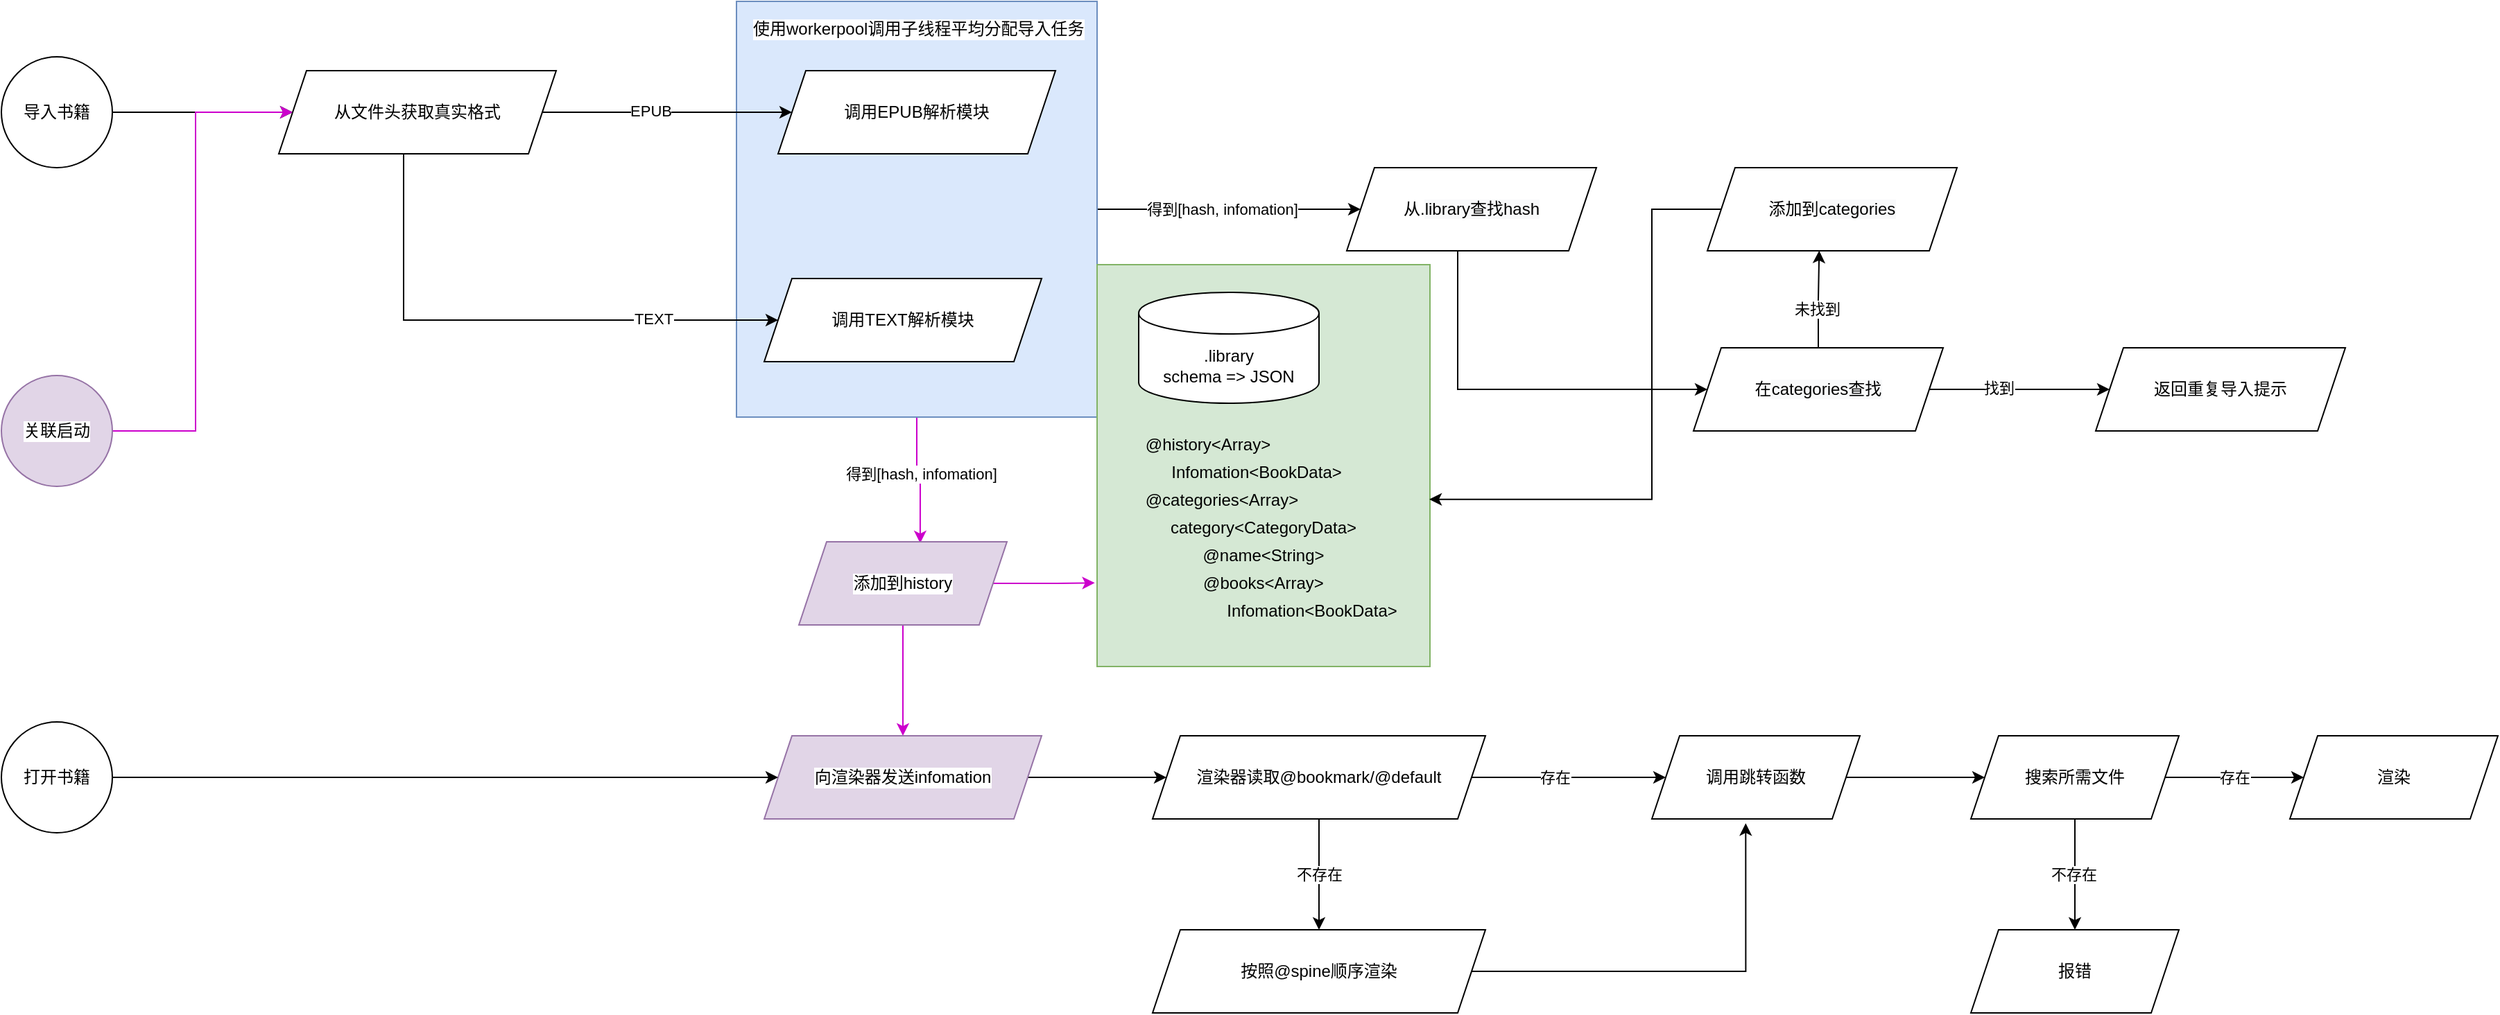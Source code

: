 <mxfile version="14.5.1" type="device" pages="4"><diagram id="ysxK_jMySqTAsfzdBO85" name="Main"><mxGraphModel dx="1274" dy="316" grid="1" gridSize="10" guides="1" tooltips="1" connect="1" arrows="1" fold="1" page="1" pageScale="1" pageWidth="827" pageHeight="1169" math="0" shadow="0"><root><mxCell id="0"/><mxCell id="1" parent="0"/><mxCell id="dbong1iR6ztkzPxUHCPY-11" style="edgeStyle=orthogonalEdgeStyle;rounded=0;orthogonalLoop=1;jettySize=auto;html=1;entryX=0;entryY=0.5;entryDx=0;entryDy=0;" edge="1" parent="1" source="dbong1iR6ztkzPxUHCPY-7" target="dbong1iR6ztkzPxUHCPY-9"><mxGeometry relative="1" as="geometry"/></mxCell><mxCell id="dbong1iR6ztkzPxUHCPY-12" value="得到[hash, infomation]" style="edgeLabel;html=1;align=center;verticalAlign=middle;resizable=0;points=[];" vertex="1" connectable="0" parent="dbong1iR6ztkzPxUHCPY-11"><mxGeometry x="-0.326" y="3" relative="1" as="geometry"><mxPoint x="26" y="3" as="offset"/></mxGeometry></mxCell><mxCell id="dbong1iR6ztkzPxUHCPY-30" style="edgeStyle=orthogonalEdgeStyle;rounded=0;orthogonalLoop=1;jettySize=auto;html=1;entryX=0.583;entryY=0.017;entryDx=0;entryDy=0;entryPerimeter=0;strokeColor=#CC00CC;" edge="1" parent="1" source="dbong1iR6ztkzPxUHCPY-7" target="dbong1iR6ztkzPxUHCPY-29"><mxGeometry relative="1" as="geometry"/></mxCell><mxCell id="dbong1iR6ztkzPxUHCPY-31" value="得到[hash, infomation]" style="edgeLabel;html=1;align=center;verticalAlign=middle;resizable=0;points=[];" vertex="1" connectable="0" parent="dbong1iR6ztkzPxUHCPY-30"><mxGeometry x="0.203" relative="1" as="geometry"><mxPoint y="-12.86" as="offset"/></mxGeometry></mxCell><mxCell id="dbong1iR6ztkzPxUHCPY-7" value="" style="rounded=0;whiteSpace=wrap;html=1;labelBackgroundColor=#FFFFFF;fillColor=#dae8fc;strokeColor=#6c8ebf;" vertex="1" parent="1"><mxGeometry x="160" y="260" width="260" height="300" as="geometry"/></mxCell><mxCell id="eP8TpQ_HouzsNRrUKAaG-33" value="" style="rounded=0;whiteSpace=wrap;html=1;fillColor=#d5e8d4;strokeColor=#82b366;" parent="1" vertex="1"><mxGeometry x="420" y="450" width="240" height="290" as="geometry"/></mxCell><mxCell id="eP8TpQ_HouzsNRrUKAaG-2" style="edgeStyle=orthogonalEdgeStyle;rounded=0;orthogonalLoop=1;jettySize=auto;html=1;" parent="1" source="kHPO8SvpmiolKtFZXKbB-1" target="eP8TpQ_HouzsNRrUKAaG-1" edge="1"><mxGeometry relative="1" as="geometry"/></mxCell><mxCell id="kHPO8SvpmiolKtFZXKbB-1" value="导入书籍" style="ellipse;whiteSpace=wrap;html=1;aspect=fixed;" parent="1" vertex="1"><mxGeometry x="-370" y="300" width="80" height="80" as="geometry"/></mxCell><mxCell id="dbong1iR6ztkzPxUHCPY-2" value="" style="edgeStyle=orthogonalEdgeStyle;rounded=0;orthogonalLoop=1;jettySize=auto;html=1;" edge="1" parent="1" source="eP8TpQ_HouzsNRrUKAaG-1" target="dbong1iR6ztkzPxUHCPY-1"><mxGeometry relative="1" as="geometry"/></mxCell><mxCell id="dbong1iR6ztkzPxUHCPY-3" value="EPUB" style="edgeLabel;html=1;align=center;verticalAlign=middle;resizable=0;points=[];" vertex="1" connectable="0" parent="dbong1iR6ztkzPxUHCPY-2"><mxGeometry x="-0.137" y="1" relative="1" as="geometry"><mxPoint as="offset"/></mxGeometry></mxCell><mxCell id="dbong1iR6ztkzPxUHCPY-5" value="" style="edgeStyle=orthogonalEdgeStyle;rounded=0;orthogonalLoop=1;jettySize=auto;html=1;" edge="1" parent="1" source="eP8TpQ_HouzsNRrUKAaG-1" target="dbong1iR6ztkzPxUHCPY-4"><mxGeometry relative="1" as="geometry"><Array as="points"><mxPoint x="-80" y="490"/></Array></mxGeometry></mxCell><mxCell id="dbong1iR6ztkzPxUHCPY-6" value="TEXT" style="edgeLabel;html=1;align=center;verticalAlign=middle;resizable=0;points=[];" vertex="1" connectable="0" parent="dbong1iR6ztkzPxUHCPY-5"><mxGeometry x="0.189" y="1" relative="1" as="geometry"><mxPoint x="68.24" as="offset"/></mxGeometry></mxCell><mxCell id="eP8TpQ_HouzsNRrUKAaG-1" value="从文件头获取真实格式" style="shape=parallelogram;perimeter=parallelogramPerimeter;whiteSpace=wrap;html=1;fixedSize=1;" parent="1" vertex="1"><mxGeometry x="-170" y="310" width="200" height="60" as="geometry"/></mxCell><mxCell id="eP8TpQ_HouzsNRrUKAaG-22" value=".library&lt;br&gt;schema =&amp;gt; JSON" style="shape=cylinder3;whiteSpace=wrap;html=1;boundedLbl=1;backgroundOutline=1;size=15;" parent="1" vertex="1"><mxGeometry x="450" y="470" width="130" height="80" as="geometry"/></mxCell><mxCell id="eP8TpQ_HouzsNRrUKAaG-24" value="@history&amp;lt;Array&amp;gt;" style="text;html=1;strokeColor=none;fillColor=none;align=center;verticalAlign=middle;whiteSpace=wrap;rounded=0;" parent="1" vertex="1"><mxGeometry x="450" y="570" width="100" height="20" as="geometry"/></mxCell><mxCell id="eP8TpQ_HouzsNRrUKAaG-25" value="Infomation&amp;lt;BookData&amp;gt;" style="text;html=1;strokeColor=none;fillColor=none;align=center;verticalAlign=middle;whiteSpace=wrap;rounded=0;" parent="1" vertex="1"><mxGeometry x="470" y="590" width="130" height="20" as="geometry"/></mxCell><mxCell id="eP8TpQ_HouzsNRrUKAaG-26" value="@categories&amp;lt;Array&amp;gt;" style="text;html=1;strokeColor=none;fillColor=none;align=center;verticalAlign=middle;whiteSpace=wrap;rounded=0;" parent="1" vertex="1"><mxGeometry x="450" y="610" width="120" height="20" as="geometry"/></mxCell><mxCell id="eP8TpQ_HouzsNRrUKAaG-28" value="category&amp;lt;CategoryData&amp;gt;" style="text;html=1;strokeColor=none;fillColor=none;align=center;verticalAlign=middle;whiteSpace=wrap;rounded=0;" parent="1" vertex="1"><mxGeometry x="470" y="630" width="140" height="20" as="geometry"/></mxCell><mxCell id="eP8TpQ_HouzsNRrUKAaG-30" value="@name&amp;lt;String&amp;gt;" style="text;html=1;strokeColor=none;fillColor=none;align=center;verticalAlign=middle;whiteSpace=wrap;rounded=0;" parent="1" vertex="1"><mxGeometry x="490" y="650" width="100" height="20" as="geometry"/></mxCell><mxCell id="eP8TpQ_HouzsNRrUKAaG-31" value="Infomation&amp;lt;BookData&amp;gt;" style="text;html=1;strokeColor=none;fillColor=none;align=center;verticalAlign=middle;whiteSpace=wrap;rounded=0;" parent="1" vertex="1"><mxGeometry x="510" y="690" width="130" height="20" as="geometry"/></mxCell><mxCell id="eP8TpQ_HouzsNRrUKAaG-32" value="@books&amp;lt;Array&amp;gt;" style="text;html=1;strokeColor=none;fillColor=none;align=center;verticalAlign=middle;whiteSpace=wrap;rounded=0;" parent="1" vertex="1"><mxGeometry x="490" y="670" width="100" height="20" as="geometry"/></mxCell><mxCell id="dbong1iR6ztkzPxUHCPY-1" value="调用EPUB解析模块" style="shape=parallelogram;perimeter=parallelogramPerimeter;whiteSpace=wrap;html=1;fixedSize=1;" vertex="1" parent="1"><mxGeometry x="190" y="310" width="200" height="60" as="geometry"/></mxCell><mxCell id="dbong1iR6ztkzPxUHCPY-4" value="调用TEXT解析模块" style="shape=parallelogram;perimeter=parallelogramPerimeter;whiteSpace=wrap;html=1;fixedSize=1;" vertex="1" parent="1"><mxGeometry x="180" y="460" width="200" height="60" as="geometry"/></mxCell><mxCell id="dbong1iR6ztkzPxUHCPY-8" value="使用workerpool调用子线程平均分配导入任务" style="text;html=1;strokeColor=none;fillColor=none;align=left;verticalAlign=middle;whiteSpace=wrap;rounded=0;labelBackgroundColor=#FFFFFF;" vertex="1" parent="1"><mxGeometry x="170" y="270" width="250" height="20" as="geometry"/></mxCell><mxCell id="dbong1iR6ztkzPxUHCPY-14" value="" style="edgeStyle=orthogonalEdgeStyle;rounded=0;orthogonalLoop=1;jettySize=auto;html=1;exitX=0.5;exitY=0;exitDx=0;exitDy=0;entryX=0.448;entryY=0.998;entryDx=0;entryDy=0;entryPerimeter=0;" edge="1" parent="1" source="dbong1iR6ztkzPxUHCPY-15" target="dbong1iR6ztkzPxUHCPY-13"><mxGeometry relative="1" as="geometry"/></mxCell><mxCell id="dbong1iR6ztkzPxUHCPY-24" value="未找到" style="edgeLabel;html=1;align=center;verticalAlign=middle;resizable=0;points=[];" vertex="1" connectable="0" parent="dbong1iR6ztkzPxUHCPY-14"><mxGeometry x="-0.208" y="1" relative="1" as="geometry"><mxPoint as="offset"/></mxGeometry></mxCell><mxCell id="dbong1iR6ztkzPxUHCPY-16" value="" style="edgeStyle=orthogonalEdgeStyle;rounded=0;orthogonalLoop=1;jettySize=auto;html=1;" edge="1" parent="1" source="dbong1iR6ztkzPxUHCPY-9" target="dbong1iR6ztkzPxUHCPY-15"><mxGeometry relative="1" as="geometry"><Array as="points"><mxPoint x="680" y="540"/></Array></mxGeometry></mxCell><mxCell id="dbong1iR6ztkzPxUHCPY-9" value="从.&lt;span style=&quot;background-color: rgb(248 , 249 , 250)&quot;&gt;library查找hash&lt;/span&gt;" style="shape=parallelogram;perimeter=parallelogramPerimeter;whiteSpace=wrap;html=1;fixedSize=1;labelBackgroundColor=#FFFFFF;align=center;" vertex="1" parent="1"><mxGeometry x="600" y="380" width="180" height="60" as="geometry"/></mxCell><mxCell id="dbong1iR6ztkzPxUHCPY-33" style="edgeStyle=orthogonalEdgeStyle;rounded=0;orthogonalLoop=1;jettySize=auto;html=1;entryX=0.998;entryY=0.584;entryDx=0;entryDy=0;entryPerimeter=0;" edge="1" parent="1" source="dbong1iR6ztkzPxUHCPY-13" target="eP8TpQ_HouzsNRrUKAaG-33"><mxGeometry relative="1" as="geometry"><Array as="points"><mxPoint x="820" y="410"/><mxPoint x="820" y="619"/></Array></mxGeometry></mxCell><mxCell id="dbong1iR6ztkzPxUHCPY-13" value="添加到&lt;span style=&quot;background-color: rgb(248 , 249 , 250)&quot;&gt;categories&lt;/span&gt;" style="shape=parallelogram;perimeter=parallelogramPerimeter;whiteSpace=wrap;html=1;fixedSize=1;labelBackgroundColor=#FFFFFF;align=center;" vertex="1" parent="1"><mxGeometry x="860" y="380" width="180" height="60" as="geometry"/></mxCell><mxCell id="dbong1iR6ztkzPxUHCPY-20" value="" style="edgeStyle=orthogonalEdgeStyle;rounded=0;orthogonalLoop=1;jettySize=auto;html=1;" edge="1" parent="1" source="dbong1iR6ztkzPxUHCPY-15" target="dbong1iR6ztkzPxUHCPY-19"><mxGeometry relative="1" as="geometry"/></mxCell><mxCell id="dbong1iR6ztkzPxUHCPY-23" value="找到" style="edgeLabel;html=1;align=center;verticalAlign=middle;resizable=0;points=[];" vertex="1" connectable="0" parent="dbong1iR6ztkzPxUHCPY-20"><mxGeometry x="-0.241" y="1" relative="1" as="geometry"><mxPoint as="offset"/></mxGeometry></mxCell><mxCell id="dbong1iR6ztkzPxUHCPY-15" value="在&lt;span style=&quot;background-color: rgb(248 , 249 , 250)&quot;&gt;categories查找&lt;/span&gt;" style="shape=parallelogram;perimeter=parallelogramPerimeter;whiteSpace=wrap;html=1;fixedSize=1;labelBackgroundColor=#FFFFFF;align=center;" vertex="1" parent="1"><mxGeometry x="850" y="510" width="180" height="60" as="geometry"/></mxCell><mxCell id="dbong1iR6ztkzPxUHCPY-19" value="返回重复导入提示" style="shape=parallelogram;perimeter=parallelogramPerimeter;whiteSpace=wrap;html=1;fixedSize=1;labelBackgroundColor=#FFFFFF;align=center;" vertex="1" parent="1"><mxGeometry x="1140" y="510" width="180" height="60" as="geometry"/></mxCell><mxCell id="dbong1iR6ztkzPxUHCPY-28" style="edgeStyle=orthogonalEdgeStyle;rounded=0;orthogonalLoop=1;jettySize=auto;html=1;entryX=0;entryY=0.5;entryDx=0;entryDy=0;strokeColor=#CC00CC;" edge="1" parent="1" source="dbong1iR6ztkzPxUHCPY-27" target="eP8TpQ_HouzsNRrUKAaG-1"><mxGeometry relative="1" as="geometry"><mxPoint x="-220" y="370" as="targetPoint"/><Array as="points"><mxPoint x="-230" y="570"/><mxPoint x="-230" y="340"/></Array></mxGeometry></mxCell><mxCell id="dbong1iR6ztkzPxUHCPY-27" value="关联启动" style="ellipse;whiteSpace=wrap;html=1;aspect=fixed;labelBackgroundColor=#FFFFFF;align=center;fillColor=#e1d5e7;strokeColor=#9673a6;" vertex="1" parent="1"><mxGeometry x="-370" y="530" width="80" height="80" as="geometry"/></mxCell><mxCell id="dbong1iR6ztkzPxUHCPY-32" style="edgeStyle=orthogonalEdgeStyle;rounded=0;orthogonalLoop=1;jettySize=auto;html=1;entryX=-0.007;entryY=0.792;entryDx=0;entryDy=0;entryPerimeter=0;strokeColor=#CC00CC;" edge="1" parent="1" source="dbong1iR6ztkzPxUHCPY-29" target="eP8TpQ_HouzsNRrUKAaG-33"><mxGeometry relative="1" as="geometry"/></mxCell><mxCell id="dbong1iR6ztkzPxUHCPY-35" value="" style="edgeStyle=orthogonalEdgeStyle;rounded=0;orthogonalLoop=1;jettySize=auto;html=1;strokeColor=#CC00CC;" edge="1" parent="1" source="dbong1iR6ztkzPxUHCPY-29" target="dbong1iR6ztkzPxUHCPY-34"><mxGeometry relative="1" as="geometry"/></mxCell><mxCell id="dbong1iR6ztkzPxUHCPY-29" value="添加到history" style="shape=parallelogram;perimeter=parallelogramPerimeter;whiteSpace=wrap;html=1;fixedSize=1;labelBackgroundColor=#FFFFFF;align=center;fillColor=#e1d5e7;strokeColor=#9673a6;" vertex="1" parent="1"><mxGeometry x="205" y="650" width="150" height="60" as="geometry"/></mxCell><mxCell id="Br7L7ltTVbHMyByFwsP3-5" value="" style="edgeStyle=orthogonalEdgeStyle;rounded=0;orthogonalLoop=1;jettySize=auto;html=1;strokeColor=#000000;" edge="1" parent="1" source="dbong1iR6ztkzPxUHCPY-34" target="Br7L7ltTVbHMyByFwsP3-4"><mxGeometry relative="1" as="geometry"/></mxCell><mxCell id="dbong1iR6ztkzPxUHCPY-34" value="向渲染器发送infomation" style="shape=parallelogram;perimeter=parallelogramPerimeter;whiteSpace=wrap;html=1;fixedSize=1;labelBackgroundColor=#FFFFFF;align=center;fillColor=#e1d5e7;strokeColor=#9673a6;" vertex="1" parent="1"><mxGeometry x="180" y="790" width="200" height="60" as="geometry"/></mxCell><mxCell id="Br7L7ltTVbHMyByFwsP3-3" value="" style="edgeStyle=orthogonalEdgeStyle;rounded=0;orthogonalLoop=1;jettySize=auto;html=1;entryX=0;entryY=0.5;entryDx=0;entryDy=0;" edge="1" parent="1" source="Br7L7ltTVbHMyByFwsP3-1" target="dbong1iR6ztkzPxUHCPY-34"><mxGeometry relative="1" as="geometry"><mxPoint x="-140" y="820.0" as="targetPoint"/></mxGeometry></mxCell><mxCell id="Br7L7ltTVbHMyByFwsP3-1" value="打开书籍" style="ellipse;whiteSpace=wrap;html=1;aspect=fixed;labelBackgroundColor=#FFFFFF;align=center;" vertex="1" parent="1"><mxGeometry x="-370" y="780" width="80" height="80" as="geometry"/></mxCell><mxCell id="mfXqf7z4f2EDQFvGsrgW-2" value="" style="edgeStyle=orthogonalEdgeStyle;rounded=0;orthogonalLoop=1;jettySize=auto;html=1;strokeColor=#000000;" edge="1" parent="1" source="Br7L7ltTVbHMyByFwsP3-4" target="mfXqf7z4f2EDQFvGsrgW-1"><mxGeometry relative="1" as="geometry"/></mxCell><mxCell id="mfXqf7z4f2EDQFvGsrgW-3" value="存在" style="edgeLabel;html=1;align=center;verticalAlign=middle;resizable=0;points=[];" vertex="1" connectable="0" parent="mfXqf7z4f2EDQFvGsrgW-2"><mxGeometry x="-0.271" y="2" relative="1" as="geometry"><mxPoint x="9.17" y="2" as="offset"/></mxGeometry></mxCell><mxCell id="mfXqf7z4f2EDQFvGsrgW-5" value="" style="edgeStyle=orthogonalEdgeStyle;rounded=0;orthogonalLoop=1;jettySize=auto;html=1;strokeColor=#000000;" edge="1" parent="1" source="Br7L7ltTVbHMyByFwsP3-4" target="mfXqf7z4f2EDQFvGsrgW-4"><mxGeometry relative="1" as="geometry"/></mxCell><mxCell id="mfXqf7z4f2EDQFvGsrgW-6" value="不存在" style="edgeLabel;html=1;align=center;verticalAlign=middle;resizable=0;points=[];" vertex="1" connectable="0" parent="mfXqf7z4f2EDQFvGsrgW-5"><mxGeometry x="0.164" y="-3" relative="1" as="geometry"><mxPoint x="3" y="-6.86" as="offset"/></mxGeometry></mxCell><mxCell id="Br7L7ltTVbHMyByFwsP3-4" value="渲染器读取@bookmark/@default" style="shape=parallelogram;perimeter=parallelogramPerimeter;whiteSpace=wrap;html=1;fixedSize=1;labelBackgroundColor=#FFFFFF;align=center;" vertex="1" parent="1"><mxGeometry x="460" y="790" width="240" height="60" as="geometry"/></mxCell><mxCell id="mfXqf7z4f2EDQFvGsrgW-9" value="" style="edgeStyle=orthogonalEdgeStyle;rounded=0;orthogonalLoop=1;jettySize=auto;html=1;strokeColor=#000000;" edge="1" parent="1" source="mfXqf7z4f2EDQFvGsrgW-1" target="mfXqf7z4f2EDQFvGsrgW-8"><mxGeometry relative="1" as="geometry"/></mxCell><mxCell id="mfXqf7z4f2EDQFvGsrgW-1" value="调用跳转函数" style="shape=parallelogram;perimeter=parallelogramPerimeter;whiteSpace=wrap;html=1;fixedSize=1;labelBackgroundColor=#FFFFFF;align=center;" vertex="1" parent="1"><mxGeometry x="820" y="790" width="150" height="60" as="geometry"/></mxCell><mxCell id="mfXqf7z4f2EDQFvGsrgW-7" style="edgeStyle=orthogonalEdgeStyle;rounded=0;orthogonalLoop=1;jettySize=auto;html=1;entryX=0.451;entryY=1.052;entryDx=0;entryDy=0;entryPerimeter=0;strokeColor=#000000;" edge="1" parent="1" source="mfXqf7z4f2EDQFvGsrgW-4" target="mfXqf7z4f2EDQFvGsrgW-1"><mxGeometry relative="1" as="geometry"/></mxCell><mxCell id="mfXqf7z4f2EDQFvGsrgW-4" value="按照@spine顺序渲染" style="shape=parallelogram;perimeter=parallelogramPerimeter;whiteSpace=wrap;html=1;fixedSize=1;labelBackgroundColor=#FFFFFF;align=center;" vertex="1" parent="1"><mxGeometry x="460" y="930" width="240" height="60" as="geometry"/></mxCell><mxCell id="mfXqf7z4f2EDQFvGsrgW-11" value="" style="edgeStyle=orthogonalEdgeStyle;rounded=0;orthogonalLoop=1;jettySize=auto;html=1;strokeColor=#000000;" edge="1" parent="1" source="mfXqf7z4f2EDQFvGsrgW-8" target="mfXqf7z4f2EDQFvGsrgW-10"><mxGeometry relative="1" as="geometry"/></mxCell><mxCell id="mfXqf7z4f2EDQFvGsrgW-14" value="存在" style="edgeLabel;html=1;align=center;verticalAlign=middle;resizable=0;points=[];" vertex="1" connectable="0" parent="mfXqf7z4f2EDQFvGsrgW-11"><mxGeometry x="-0.313" relative="1" as="geometry"><mxPoint x="15.6" as="offset"/></mxGeometry></mxCell><mxCell id="mfXqf7z4f2EDQFvGsrgW-13" value="" style="edgeStyle=orthogonalEdgeStyle;rounded=0;orthogonalLoop=1;jettySize=auto;html=1;strokeColor=#000000;" edge="1" parent="1" source="mfXqf7z4f2EDQFvGsrgW-8" target="mfXqf7z4f2EDQFvGsrgW-12"><mxGeometry relative="1" as="geometry"/></mxCell><mxCell id="mfXqf7z4f2EDQFvGsrgW-15" value="不存在" style="edgeLabel;html=1;align=center;verticalAlign=middle;resizable=0;points=[];" vertex="1" connectable="0" parent="mfXqf7z4f2EDQFvGsrgW-13"><mxGeometry x="0.143" y="-1" relative="1" as="geometry"><mxPoint y="-5.71" as="offset"/></mxGeometry></mxCell><mxCell id="mfXqf7z4f2EDQFvGsrgW-8" value="搜索所需文件" style="shape=parallelogram;perimeter=parallelogramPerimeter;whiteSpace=wrap;html=1;fixedSize=1;labelBackgroundColor=#FFFFFF;align=center;" vertex="1" parent="1"><mxGeometry x="1050" y="790" width="150" height="60" as="geometry"/></mxCell><mxCell id="mfXqf7z4f2EDQFvGsrgW-10" value="渲染" style="shape=parallelogram;perimeter=parallelogramPerimeter;whiteSpace=wrap;html=1;fixedSize=1;labelBackgroundColor=#FFFFFF;align=center;" vertex="1" parent="1"><mxGeometry x="1280" y="790" width="150" height="60" as="geometry"/></mxCell><mxCell id="mfXqf7z4f2EDQFvGsrgW-12" value="报错" style="shape=parallelogram;perimeter=parallelogramPerimeter;whiteSpace=wrap;html=1;fixedSize=1;labelBackgroundColor=#FFFFFF;align=center;" vertex="1" parent="1"><mxGeometry x="1050" y="930" width="150" height="60" as="geometry"/></mxCell></root></mxGraphModel></diagram><diagram id="JH5IhSVfgmz3m1Pioq-M" name="Reader"><mxGraphModel dx="652" dy="461" grid="1" gridSize="10" guides="1" tooltips="1" connect="1" arrows="1" fold="1" page="1" pageScale="1" pageWidth="827" pageHeight="1169" math="0" shadow="0"><root><mxCell id="O2dJHIBk59gdaOyXV7aG-0"/><mxCell id="O2dJHIBk59gdaOyXV7aG-1" parent="O2dJHIBk59gdaOyXV7aG-0"/></root></mxGraphModel></diagram><diagram id="nyIJhw7vFFJzUDP4WNcG" name="EPUB"><mxGraphModel dx="920" dy="651" grid="1" gridSize="10" guides="1" tooltips="1" connect="1" arrows="1" fold="1" page="1" pageScale="1" pageWidth="827" pageHeight="1169" math="0" shadow="0"><root><mxCell id="Uk9GY1ZAoPKFPZ0s4KPF-0"/><mxCell id="Uk9GY1ZAoPKFPZ0s4KPF-1" parent="Uk9GY1ZAoPKFPZ0s4KPF-0"/><mxCell id="UOxt984RdgCAnA2-8_iI-74" style="edgeStyle=orthogonalEdgeStyle;rounded=0;orthogonalLoop=1;jettySize=auto;html=1;" edge="1" parent="Uk9GY1ZAoPKFPZ0s4KPF-1" source="UOxt984RdgCAnA2-8_iI-44" target="UOxt984RdgCAnA2-8_iI-71"><mxGeometry relative="1" as="geometry"/></mxCell><mxCell id="UOxt984RdgCAnA2-8_iI-44" value="" style="rounded=0;whiteSpace=wrap;html=1;labelBackgroundColor=#FFFFFF;fillColor=#d5e8d4;strokeColor=#82b366;" vertex="1" parent="Uk9GY1ZAoPKFPZ0s4KPF-1"><mxGeometry x="930" y="30" width="1030" height="600" as="geometry"/></mxCell><mxCell id="YClTsJ5MHlQ36Aj7jCei-1" value="" style="edgeStyle=orthogonalEdgeStyle;rounded=0;orthogonalLoop=1;jettySize=auto;html=1;" edge="1" parent="Uk9GY1ZAoPKFPZ0s4KPF-1" source="dSwjLakyeunV3cuZDKeF-0" target="YClTsJ5MHlQ36Aj7jCei-0"><mxGeometry relative="1" as="geometry"/></mxCell><mxCell id="dSwjLakyeunV3cuZDKeF-0" value="接收路径" style="shape=parallelogram;perimeter=parallelogramPerimeter;whiteSpace=wrap;html=1;fixedSize=1;" vertex="1" parent="Uk9GY1ZAoPKFPZ0s4KPF-1"><mxGeometry x="60" y="290" width="120" height="60" as="geometry"/></mxCell><mxCell id="YClTsJ5MHlQ36Aj7jCei-3" value="" style="edgeStyle=orthogonalEdgeStyle;rounded=0;orthogonalLoop=1;jettySize=auto;html=1;" edge="1" parent="Uk9GY1ZAoPKFPZ0s4KPF-1" source="YClTsJ5MHlQ36Aj7jCei-0" target="YClTsJ5MHlQ36Aj7jCei-2"><mxGeometry relative="1" as="geometry"/></mxCell><mxCell id="YClTsJ5MHlQ36Aj7jCei-0" value="计算 SHA256" style="shape=parallelogram;perimeter=parallelogramPerimeter;whiteSpace=wrap;html=1;fixedSize=1;" vertex="1" parent="Uk9GY1ZAoPKFPZ0s4KPF-1"><mxGeometry x="260" y="290" width="120" height="60" as="geometry"/></mxCell><mxCell id="YClTsJ5MHlQ36Aj7jCei-5" value="" style="edgeStyle=orthogonalEdgeStyle;rounded=0;orthogonalLoop=1;jettySize=auto;html=1;" edge="1" parent="Uk9GY1ZAoPKFPZ0s4KPF-1" source="YClTsJ5MHlQ36Aj7jCei-2" target="YClTsJ5MHlQ36Aj7jCei-4"><mxGeometry relative="1" as="geometry"/></mxCell><mxCell id="YClTsJ5MHlQ36Aj7jCei-6" value="存在" style="edgeLabel;html=1;align=center;verticalAlign=middle;resizable=0;points=[];" vertex="1" connectable="0" parent="YClTsJ5MHlQ36Aj7jCei-5"><mxGeometry x="-0.173" relative="1" as="geometry"><mxPoint as="offset"/></mxGeometry></mxCell><mxCell id="YClTsJ5MHlQ36Aj7jCei-8" value="" style="edgeStyle=orthogonalEdgeStyle;rounded=0;orthogonalLoop=1;jettySize=auto;html=1;" edge="1" parent="Uk9GY1ZAoPKFPZ0s4KPF-1" source="YClTsJ5MHlQ36Aj7jCei-2" target="YClTsJ5MHlQ36Aj7jCei-7"><mxGeometry relative="1" as="geometry"><Array as="points"><mxPoint x="520" y="430"/></Array></mxGeometry></mxCell><mxCell id="YClTsJ5MHlQ36Aj7jCei-9" value="不存在" style="edgeLabel;html=1;align=center;verticalAlign=middle;resizable=0;points=[];" vertex="1" connectable="0" parent="YClTsJ5MHlQ36Aj7jCei-8"><mxGeometry x="0.468" y="1" relative="1" as="geometry"><mxPoint as="offset"/></mxGeometry></mxCell><mxCell id="YClTsJ5MHlQ36Aj7jCei-2" value="是否存在书籍缓存" style="shape=parallelogram;perimeter=parallelogramPerimeter;whiteSpace=wrap;html=1;fixedSize=1;" vertex="1" parent="Uk9GY1ZAoPKFPZ0s4KPF-1"><mxGeometry x="460" y="290" width="150" height="60" as="geometry"/></mxCell><mxCell id="UOxt984RdgCAnA2-8_iI-45" style="edgeStyle=orthogonalEdgeStyle;rounded=0;orthogonalLoop=1;jettySize=auto;html=1;entryX=0.002;entryY=0.855;entryDx=0;entryDy=0;entryPerimeter=0;" edge="1" parent="Uk9GY1ZAoPKFPZ0s4KPF-1" source="YClTsJ5MHlQ36Aj7jCei-4" target="UOxt984RdgCAnA2-8_iI-44"><mxGeometry relative="1" as="geometry"/></mxCell><mxCell id="YClTsJ5MHlQ36Aj7jCei-4" value="调用缓存" style="shape=parallelogram;perimeter=parallelogramPerimeter;whiteSpace=wrap;html=1;fixedSize=1;" vertex="1" parent="Uk9GY1ZAoPKFPZ0s4KPF-1"><mxGeometry x="690" y="290" width="150" height="60" as="geometry"/></mxCell><mxCell id="UOxt984RdgCAnA2-8_iI-17" value="" style="edgeStyle=orthogonalEdgeStyle;rounded=0;orthogonalLoop=1;jettySize=auto;html=1;" edge="1" parent="Uk9GY1ZAoPKFPZ0s4KPF-1" source="YClTsJ5MHlQ36Aj7jCei-7" target="UOxt984RdgCAnA2-8_iI-16"><mxGeometry relative="1" as="geometry"/></mxCell><mxCell id="YClTsJ5MHlQ36Aj7jCei-7" value="生成书籍缓存" style="shape=parallelogram;perimeter=parallelogramPerimeter;whiteSpace=wrap;html=1;fixedSize=1;" vertex="1" parent="Uk9GY1ZAoPKFPZ0s4KPF-1"><mxGeometry x="677" y="400" width="150" height="60" as="geometry"/></mxCell><mxCell id="UOxt984RdgCAnA2-8_iI-25" value="" style="edgeStyle=orthogonalEdgeStyle;rounded=0;orthogonalLoop=1;jettySize=auto;html=1;" edge="1" parent="Uk9GY1ZAoPKFPZ0s4KPF-1" source="UOxt984RdgCAnA2-8_iI-16" target="UOxt984RdgCAnA2-8_iI-24"><mxGeometry relative="1" as="geometry"/></mxCell><mxCell id="UOxt984RdgCAnA2-8_iI-16" value="创建.infomation文件" style="shape=parallelogram;perimeter=parallelogramPerimeter;whiteSpace=wrap;html=1;fixedSize=1;" vertex="1" parent="Uk9GY1ZAoPKFPZ0s4KPF-1"><mxGeometry x="987" y="400" width="150" height="60" as="geometry"/></mxCell><mxCell id="UOxt984RdgCAnA2-8_iI-42" value="" style="edgeStyle=orthogonalEdgeStyle;rounded=0;orthogonalLoop=1;jettySize=auto;html=1;" edge="1" parent="Uk9GY1ZAoPKFPZ0s4KPF-1" source="UOxt984RdgCAnA2-8_iI-24" target="UOxt984RdgCAnA2-8_iI-41"><mxGeometry relative="1" as="geometry"/></mxCell><mxCell id="UOxt984RdgCAnA2-8_iI-43" value="读取toc.ncx" style="edgeLabel;html=1;align=center;verticalAlign=middle;resizable=0;points=[];" vertex="1" connectable="0" parent="UOxt984RdgCAnA2-8_iI-42"><mxGeometry x="-0.116" y="1" relative="1" as="geometry"><mxPoint as="offset"/></mxGeometry></mxCell><mxCell id="UOxt984RdgCAnA2-8_iI-60" value="" style="edgeStyle=orthogonalEdgeStyle;rounded=0;orthogonalLoop=1;jettySize=auto;html=1;" edge="1" parent="Uk9GY1ZAoPKFPZ0s4KPF-1" source="UOxt984RdgCAnA2-8_iI-24" target="UOxt984RdgCAnA2-8_iI-59"><mxGeometry relative="1" as="geometry"><Array as="points"><mxPoint x="1200" y="250"/><mxPoint x="1200" y="170"/></Array></mxGeometry></mxCell><mxCell id="UOxt984RdgCAnA2-8_iI-61" value="不存在" style="edgeLabel;html=1;align=center;verticalAlign=middle;resizable=0;points=[];" vertex="1" connectable="0" parent="UOxt984RdgCAnA2-8_iI-60"><mxGeometry x="0.45" y="2" relative="1" as="geometry"><mxPoint y="34.62" as="offset"/></mxGeometry></mxCell><mxCell id="UOxt984RdgCAnA2-8_iI-24" value="从META-INF获取content.opf路径" style="shape=parallelogram;perimeter=parallelogramPerimeter;whiteSpace=wrap;html=1;fixedSize=1;" vertex="1" parent="Uk9GY1ZAoPKFPZ0s4KPF-1"><mxGeometry x="987" y="220" width="150" height="60" as="geometry"/></mxCell><mxCell id="UOxt984RdgCAnA2-8_iI-29" value="" style="edgeStyle=orthogonalEdgeStyle;rounded=0;orthogonalLoop=1;jettySize=auto;html=1;" edge="1" parent="Uk9GY1ZAoPKFPZ0s4KPF-1" target="UOxt984RdgCAnA2-8_iI-28"><mxGeometry relative="1" as="geometry"><mxPoint x="1357" y="250" as="sourcePoint"/><Array as="points"><mxPoint x="1500" y="250"/><mxPoint x="1500" y="170"/></Array></mxGeometry></mxCell><mxCell id="UOxt984RdgCAnA2-8_iI-31" value="" style="edgeStyle=orthogonalEdgeStyle;rounded=0;orthogonalLoop=1;jettySize=auto;html=1;" edge="1" parent="Uk9GY1ZAoPKFPZ0s4KPF-1" target="UOxt984RdgCAnA2-8_iI-30"><mxGeometry relative="1" as="geometry"><mxPoint x="1357" y="250" as="sourcePoint"/></mxGeometry></mxCell><mxCell id="UOxt984RdgCAnA2-8_iI-33" value="" style="edgeStyle=orthogonalEdgeStyle;rounded=0;orthogonalLoop=1;jettySize=auto;html=1;entryX=0;entryY=0.5;entryDx=0;entryDy=0;" edge="1" parent="Uk9GY1ZAoPKFPZ0s4KPF-1" target="UOxt984RdgCAnA2-8_iI-32"><mxGeometry relative="1" as="geometry"><mxPoint x="1357" y="250" as="sourcePoint"/><Array as="points"><mxPoint x="1500" y="250"/><mxPoint x="1500" y="330"/></Array></mxGeometry></mxCell><mxCell id="UOxt984RdgCAnA2-8_iI-34" value="读取&lt;span style=&quot;font-size: 12px;&quot;&gt;content.opf&lt;/span&gt;" style="edgeLabel;html=1;align=center;verticalAlign=middle;resizable=0;points=[];labelBackgroundColor=#FFFFFF;" vertex="1" connectable="0" parent="UOxt984RdgCAnA2-8_iI-33"><mxGeometry x="-0.718" y="1" relative="1" as="geometry"><mxPoint x="-74" y="1" as="offset"/></mxGeometry></mxCell><mxCell id="UOxt984RdgCAnA2-8_iI-36" value="" style="edgeStyle=orthogonalEdgeStyle;rounded=0;orthogonalLoop=1;jettySize=auto;html=1;exitX=1;exitY=0.5;exitDx=0;exitDy=0;" edge="1" parent="Uk9GY1ZAoPKFPZ0s4KPF-1" source="UOxt984RdgCAnA2-8_iI-24" target="UOxt984RdgCAnA2-8_iI-35"><mxGeometry relative="1" as="geometry"><mxPoint x="1357" y="250" as="sourcePoint"/><Array as="points"><mxPoint x="1500" y="250"/><mxPoint x="1500" y="400"/></Array></mxGeometry></mxCell><mxCell id="UOxt984RdgCAnA2-8_iI-47" value="" style="edgeStyle=orthogonalEdgeStyle;rounded=0;orthogonalLoop=1;jettySize=auto;html=1;" edge="1" parent="Uk9GY1ZAoPKFPZ0s4KPF-1" source="UOxt984RdgCAnA2-8_iI-28" target="UOxt984RdgCAnA2-8_iI-46"><mxGeometry relative="1" as="geometry"/></mxCell><mxCell id="UOxt984RdgCAnA2-8_iI-48" value="不存在" style="edgeLabel;html=1;align=center;verticalAlign=middle;resizable=0;points=[];" vertex="1" connectable="0" parent="UOxt984RdgCAnA2-8_iI-47"><mxGeometry x="-0.29" y="1" relative="1" as="geometry"><mxPoint x="11.76" y="1" as="offset"/></mxGeometry></mxCell><mxCell id="UOxt984RdgCAnA2-8_iI-28" value="从metadata获取标题（@title）" style="shape=parallelogram;perimeter=parallelogramPerimeter;whiteSpace=wrap;html=1;fixedSize=1;" vertex="1" parent="Uk9GY1ZAoPKFPZ0s4KPF-1"><mxGeometry x="1543" y="140" width="150" height="60" as="geometry"/></mxCell><mxCell id="UOxt984RdgCAnA2-8_iI-30" value="从metadata获取封面（@cover）" style="shape=parallelogram;perimeter=parallelogramPerimeter;whiteSpace=wrap;html=1;fixedSize=1;" vertex="1" parent="Uk9GY1ZAoPKFPZ0s4KPF-1"><mxGeometry x="1540" y="220" width="150" height="60" as="geometry"/></mxCell><mxCell id="UOxt984RdgCAnA2-8_iI-50" value="" style="edgeStyle=orthogonalEdgeStyle;rounded=0;orthogonalLoop=1;jettySize=auto;html=1;" edge="1" parent="Uk9GY1ZAoPKFPZ0s4KPF-1" source="UOxt984RdgCAnA2-8_iI-32" target="UOxt984RdgCAnA2-8_iI-49"><mxGeometry relative="1" as="geometry"/></mxCell><mxCell id="UOxt984RdgCAnA2-8_iI-51" value="不存在" style="edgeLabel;html=1;align=center;verticalAlign=middle;resizable=0;points=[];" vertex="1" connectable="0" parent="UOxt984RdgCAnA2-8_iI-50"><mxGeometry x="-0.198" y="-3" relative="1" as="geometry"><mxPoint x="10" y="-3" as="offset"/></mxGeometry></mxCell><mxCell id="UOxt984RdgCAnA2-8_iI-32" value="获取&lt;br&gt;@manifest" style="shape=parallelogram;perimeter=parallelogramPerimeter;whiteSpace=wrap;html=1;fixedSize=1;" vertex="1" parent="Uk9GY1ZAoPKFPZ0s4KPF-1"><mxGeometry x="1540" y="300" width="150" height="60" as="geometry"/></mxCell><mxCell id="UOxt984RdgCAnA2-8_iI-53" value="" style="edgeStyle=orthogonalEdgeStyle;rounded=0;orthogonalLoop=1;jettySize=auto;html=1;" edge="1" parent="Uk9GY1ZAoPKFPZ0s4KPF-1" source="UOxt984RdgCAnA2-8_iI-35" target="UOxt984RdgCAnA2-8_iI-52"><mxGeometry relative="1" as="geometry"/></mxCell><mxCell id="UOxt984RdgCAnA2-8_iI-54" value="不存在" style="edgeLabel;html=1;align=center;verticalAlign=middle;resizable=0;points=[];" vertex="1" connectable="0" parent="UOxt984RdgCAnA2-8_iI-53"><mxGeometry x="-0.207" y="-2" relative="1" as="geometry"><mxPoint x="10.4" y="-2" as="offset"/></mxGeometry></mxCell><mxCell id="UOxt984RdgCAnA2-8_iI-35" value="获取&lt;br&gt;@spine" style="shape=parallelogram;perimeter=parallelogramPerimeter;whiteSpace=wrap;html=1;fixedSize=1;" vertex="1" parent="Uk9GY1ZAoPKFPZ0s4KPF-1"><mxGeometry x="1530" y="380" width="150" height="60" as="geometry"/></mxCell><mxCell id="UOxt984RdgCAnA2-8_iI-41" value="从toc.ncx生成目录（@nav）" style="shape=parallelogram;perimeter=parallelogramPerimeter;whiteSpace=wrap;html=1;fixedSize=1;" vertex="1" parent="Uk9GY1ZAoPKFPZ0s4KPF-1"><mxGeometry x="987" y="80" width="150" height="60" as="geometry"/></mxCell><mxCell id="UOxt984RdgCAnA2-8_iI-46" value="使用文件名" style="shape=parallelogram;perimeter=parallelogramPerimeter;whiteSpace=wrap;html=1;fixedSize=1;" vertex="1" parent="Uk9GY1ZAoPKFPZ0s4KPF-1"><mxGeometry x="1773" y="140" width="150" height="60" as="geometry"/></mxCell><mxCell id="UOxt984RdgCAnA2-8_iI-49" value="返回错误" style="shape=parallelogram;perimeter=parallelogramPerimeter;whiteSpace=wrap;html=1;fixedSize=1;" vertex="1" parent="Uk9GY1ZAoPKFPZ0s4KPF-1"><mxGeometry x="1770" y="300" width="150" height="60" as="geometry"/></mxCell><mxCell id="UOxt984RdgCAnA2-8_iI-52" value="使用@manifest生成" style="shape=parallelogram;perimeter=parallelogramPerimeter;whiteSpace=wrap;html=1;fixedSize=1;" vertex="1" parent="Uk9GY1ZAoPKFPZ0s4KPF-1"><mxGeometry x="1760" y="380" width="150" height="60" as="geometry"/></mxCell><mxCell id="UOxt984RdgCAnA2-8_iI-59" value="返回错误" style="shape=parallelogram;perimeter=parallelogramPerimeter;whiteSpace=wrap;html=1;fixedSize=1;" vertex="1" parent="Uk9GY1ZAoPKFPZ0s4KPF-1"><mxGeometry x="1241" y="140" width="150" height="60" as="geometry"/></mxCell><mxCell id="UOxt984RdgCAnA2-8_iI-71" value="通知主线程" style="ellipse;whiteSpace=wrap;html=1;aspect=fixed;labelBackgroundColor=#FFFFFF;" vertex="1" parent="Uk9GY1ZAoPKFPZ0s4KPF-1"><mxGeometry x="1405" y="800" width="80" height="80" as="geometry"/></mxCell><mxCell id="UOxt984RdgCAnA2-8_iI-20" value="" style="group" vertex="1" connectable="0" parent="Uk9GY1ZAoPKFPZ0s4KPF-1"><mxGeometry x="950" y="500" width="230" height="100" as="geometry"/></mxCell><mxCell id="UOxt984RdgCAnA2-8_iI-0" value="" style="rounded=0;whiteSpace=wrap;html=1;align=left;fillColor=#ffe6cc;strokeColor=#d79b00;" vertex="1" parent="UOxt984RdgCAnA2-8_iI-20"><mxGeometry width="230" height="100" as="geometry"/></mxCell><mxCell id="UOxt984RdgCAnA2-8_iI-11" value="bookmark&amp;lt;Bookmark&amp;gt;" style="text;html=1;strokeColor=none;fillColor=none;align=left;verticalAlign=middle;whiteSpace=wrap;rounded=0;" vertex="1" parent="UOxt984RdgCAnA2-8_iI-20"><mxGeometry x="20" y="20" width="132" height="20" as="geometry"/></mxCell><mxCell id="UOxt984RdgCAnA2-8_iI-12" value="@default&amp;lt;Array[page,progress]&amp;gt;" style="text;html=1;strokeColor=none;fillColor=none;align=left;verticalAlign=middle;whiteSpace=wrap;rounded=0;" vertex="1" parent="UOxt984RdgCAnA2-8_iI-20"><mxGeometry x="40" y="40" width="180" height="20" as="geometry"/></mxCell><mxCell id="UOxt984RdgCAnA2-8_iI-13" value="@detail&amp;lt;Array[page, progress]&amp;gt;" style="text;html=1;strokeColor=none;fillColor=none;align=left;verticalAlign=middle;whiteSpace=wrap;rounded=0;" vertex="1" parent="UOxt984RdgCAnA2-8_iI-20"><mxGeometry x="40" y="60" width="180" height="20" as="geometry"/></mxCell><mxCell id="UOxt984RdgCAnA2-8_iI-1" value="" style="rounded=0;whiteSpace=wrap;html=1;align=left;fillColor=#dae8fc;strokeColor=#6c8ebf;" vertex="1" parent="Uk9GY1ZAoPKFPZ0s4KPF-1"><mxGeometry x="1180" y="360" width="230" height="240" as="geometry"/></mxCell><mxCell id="UOxt984RdgCAnA2-8_iI-2" value="Infomation&amp;lt;BookData&amp;gt;" style="text;html=1;strokeColor=none;fillColor=none;align=left;verticalAlign=middle;whiteSpace=wrap;rounded=0;" vertex="1" parent="Uk9GY1ZAoPKFPZ0s4KPF-1"><mxGeometry x="1215" y="380" width="130" height="20" as="geometry"/></mxCell><mxCell id="UOxt984RdgCAnA2-8_iI-3" value="@title&amp;lt;String&amp;gt;" style="text;html=1;strokeColor=none;fillColor=none;align=left;verticalAlign=middle;whiteSpace=wrap;rounded=0;" vertex="1" parent="Uk9GY1ZAoPKFPZ0s4KPF-1"><mxGeometry x="1228" y="400" width="80" height="20" as="geometry"/></mxCell><mxCell id="UOxt984RdgCAnA2-8_iI-4" value="@format&amp;lt;&quot;ePub&quot; || &quot;Text&quot;&amp;gt;" style="text;html=1;strokeColor=none;fillColor=none;align=left;verticalAlign=middle;whiteSpace=wrap;rounded=0;" vertex="1" parent="Uk9GY1ZAoPKFPZ0s4KPF-1"><mxGeometry x="1228" y="420" width="150" height="20" as="geometry"/></mxCell><mxCell id="UOxt984RdgCAnA2-8_iI-5" value="@&lt;span class=&quot;RichText ztext&quot; itemprop=&quot;text&quot;&gt;createdTime&lt;/span&gt;&amp;lt;Number&amp;gt;" style="text;html=1;strokeColor=none;fillColor=none;align=left;verticalAlign=middle;whiteSpace=wrap;rounded=0;" vertex="1" parent="Uk9GY1ZAoPKFPZ0s4KPF-1"><mxGeometry x="1228" y="440" width="138" height="20" as="geometry"/></mxCell><mxCell id="UOxt984RdgCAnA2-8_iI-6" value="@cover&amp;lt;Path String&amp;gt;" style="text;html=1;strokeColor=none;fillColor=none;align=left;verticalAlign=middle;whiteSpace=wrap;rounded=0;" vertex="1" parent="Uk9GY1ZAoPKFPZ0s4KPF-1"><mxGeometry x="1228" y="460" width="125" height="20" as="geometry"/></mxCell><mxCell id="UOxt984RdgCAnA2-8_iI-7" value="@menifest&amp;lt;Array&amp;gt;" style="text;html=1;strokeColor=none;fillColor=none;align=left;verticalAlign=middle;whiteSpace=wrap;rounded=0;" vertex="1" parent="Uk9GY1ZAoPKFPZ0s4KPF-1"><mxGeometry x="1228" y="480" width="108" height="20" as="geometry"/></mxCell><mxCell id="UOxt984RdgCAnA2-8_iI-8" value="@spine&amp;lt;Array&amp;gt;" style="text;html=1;strokeColor=none;fillColor=none;align=left;verticalAlign=middle;whiteSpace=wrap;rounded=0;" vertex="1" parent="Uk9GY1ZAoPKFPZ0s4KPF-1"><mxGeometry x="1228" y="500" width="88" height="20" as="geometry"/></mxCell><mxCell id="UOxt984RdgCAnA2-8_iI-9" value="@nav&amp;lt;Array&amp;gt;" style="text;html=1;strokeColor=none;fillColor=none;align=left;verticalAlign=middle;whiteSpace=wrap;rounded=0;" vertex="1" parent="Uk9GY1ZAoPKFPZ0s4KPF-1"><mxGeometry x="1228" y="520" width="88" height="20" as="geometry"/></mxCell><mxCell id="UOxt984RdgCAnA2-8_iI-10" value="@bookmark&amp;lt;BookMark&amp;gt;" style="text;html=1;strokeColor=none;fillColor=none;align=left;verticalAlign=middle;whiteSpace=wrap;rounded=0;" vertex="1" parent="Uk9GY1ZAoPKFPZ0s4KPF-1"><mxGeometry x="1228" y="540" width="132" height="20" as="geometry"/></mxCell><mxCell id="UOxt984RdgCAnA2-8_iI-15" value="@encode?&amp;lt;String&amp;gt;" style="text;html=1;strokeColor=none;fillColor=none;align=left;verticalAlign=middle;whiteSpace=wrap;rounded=0;" vertex="1" parent="Uk9GY1ZAoPKFPZ0s4KPF-1"><mxGeometry x="1228" y="560" width="132" height="20" as="geometry"/></mxCell><mxCell id="7IEeNT1CjUAL_KmAbRhH-1" value="" style="rounded=0;whiteSpace=wrap;html=1;align=left;fillColor=#ffe6cc;strokeColor=#d79b00;" vertex="1" parent="Uk9GY1ZAoPKFPZ0s4KPF-1"><mxGeometry x="950" y="600" width="460" height="110" as="geometry"/></mxCell><mxCell id="7IEeNT1CjUAL_KmAbRhH-2" value="progress&amp;lt;Array&amp;gt;" style="text;html=1;strokeColor=none;fillColor=none;align=left;verticalAlign=middle;whiteSpace=wrap;rounded=0;" vertex="1" parent="Uk9GY1ZAoPKFPZ0s4KPF-1"><mxGeometry x="970" y="620" width="132" height="20" as="geometry"/></mxCell><mxCell id="7IEeNT1CjUAL_KmAbRhH-3" value="0：@spine /** index */" style="text;html=1;strokeColor=none;fillColor=none;align=left;verticalAlign=middle;whiteSpace=wrap;rounded=0;" vertex="1" parent="Uk9GY1ZAoPKFPZ0s4KPF-1"><mxGeometry x="990" y="640" width="180" height="20" as="geometry"/></mxCell><mxCell id="7IEeNT1CjUAL_KmAbRhH-9" value="1：" style="text;html=1;strokeColor=none;fillColor=none;align=left;verticalAlign=middle;whiteSpace=wrap;rounded=0;" vertex="1" parent="Uk9GY1ZAoPKFPZ0s4KPF-1"><mxGeometry x="990" y="660" width="180" height="20" as="geometry"/></mxCell><mxCell id="7IEeNT1CjUAL_KmAbRhH-14" value="滚动模式：scrollTop / scrollHeight" style="text;html=1;strokeColor=none;fillColor=none;align=left;verticalAlign=middle;whiteSpace=wrap;rounded=0;" vertex="1" parent="Uk9GY1ZAoPKFPZ0s4KPF-1"><mxGeometry x="1010" y="660" width="193" height="20" as="geometry"/></mxCell><mxCell id="7IEeNT1CjUAL_KmAbRhH-15" value="分页模式：translateX / (contentWidth - wrapperWidth)" style="text;html=1;strokeColor=none;fillColor=none;align=left;verticalAlign=middle;whiteSpace=wrap;rounded=0;" vertex="1" parent="Uk9GY1ZAoPKFPZ0s4KPF-1"><mxGeometry x="1010" y="680" width="313" height="20" as="geometry"/></mxCell></root></mxGraphModel></diagram><diagram name="TEXT" id="hHjnHXLEZRgtCsOS7Z9x"><mxGraphModel dx="1117" dy="1959" grid="1" gridSize="10" guides="1" tooltips="1" connect="1" arrows="1" fold="1" page="1" pageScale="1" pageWidth="827" pageHeight="1169" math="0" shadow="0"><root><mxCell id="nuiGG0R-PG63ihoJabIb-0"/><mxCell id="nuiGG0R-PG63ihoJabIb-1" parent="nuiGG0R-PG63ihoJabIb-0"/><mxCell id="nuiGG0R-PG63ihoJabIb-2" style="edgeStyle=orthogonalEdgeStyle;rounded=0;orthogonalLoop=1;jettySize=auto;html=1;" edge="1" parent="nuiGG0R-PG63ihoJabIb-1" source="nuiGG0R-PG63ihoJabIb-3" target="nuiGG0R-PG63ihoJabIb-44"><mxGeometry relative="1" as="geometry"><Array as="points"><mxPoint x="1445" y="680"/><mxPoint x="1445" y="680"/></Array></mxGeometry></mxCell><mxCell id="nuiGG0R-PG63ihoJabIb-3" value="" style="rounded=0;whiteSpace=wrap;html=1;labelBackgroundColor=#FFFFFF;fillColor=#d5e8d4;strokeColor=#82b366;" vertex="1" parent="nuiGG0R-PG63ihoJabIb-1"><mxGeometry x="930" y="-60" width="1260" height="690" as="geometry"/></mxCell><mxCell id="nuiGG0R-PG63ihoJabIb-4" value="" style="edgeStyle=orthogonalEdgeStyle;rounded=0;orthogonalLoop=1;jettySize=auto;html=1;" edge="1" parent="nuiGG0R-PG63ihoJabIb-1" source="nuiGG0R-PG63ihoJabIb-5" target="nuiGG0R-PG63ihoJabIb-7"><mxGeometry relative="1" as="geometry"/></mxCell><mxCell id="nuiGG0R-PG63ihoJabIb-5" value="接收路径" style="shape=parallelogram;perimeter=parallelogramPerimeter;whiteSpace=wrap;html=1;fixedSize=1;" vertex="1" parent="nuiGG0R-PG63ihoJabIb-1"><mxGeometry x="60" y="290" width="120" height="60" as="geometry"/></mxCell><mxCell id="nuiGG0R-PG63ihoJabIb-6" value="" style="edgeStyle=orthogonalEdgeStyle;rounded=0;orthogonalLoop=1;jettySize=auto;html=1;" edge="1" parent="nuiGG0R-PG63ihoJabIb-1" source="nuiGG0R-PG63ihoJabIb-7" target="nuiGG0R-PG63ihoJabIb-12"><mxGeometry relative="1" as="geometry"/></mxCell><mxCell id="nuiGG0R-PG63ihoJabIb-7" value="计算 SHA256" style="shape=parallelogram;perimeter=parallelogramPerimeter;whiteSpace=wrap;html=1;fixedSize=1;" vertex="1" parent="nuiGG0R-PG63ihoJabIb-1"><mxGeometry x="260" y="290" width="120" height="60" as="geometry"/></mxCell><mxCell id="nuiGG0R-PG63ihoJabIb-8" value="" style="edgeStyle=orthogonalEdgeStyle;rounded=0;orthogonalLoop=1;jettySize=auto;html=1;" edge="1" parent="nuiGG0R-PG63ihoJabIb-1" source="nuiGG0R-PG63ihoJabIb-12" target="nuiGG0R-PG63ihoJabIb-14"><mxGeometry relative="1" as="geometry"/></mxCell><mxCell id="nuiGG0R-PG63ihoJabIb-9" value="存在" style="edgeLabel;html=1;align=center;verticalAlign=middle;resizable=0;points=[];" vertex="1" connectable="0" parent="nuiGG0R-PG63ihoJabIb-8"><mxGeometry x="-0.173" relative="1" as="geometry"><mxPoint as="offset"/></mxGeometry></mxCell><mxCell id="nuiGG0R-PG63ihoJabIb-10" value="" style="edgeStyle=orthogonalEdgeStyle;rounded=0;orthogonalLoop=1;jettySize=auto;html=1;" edge="1" parent="nuiGG0R-PG63ihoJabIb-1" source="nuiGG0R-PG63ihoJabIb-12" target="nuiGG0R-PG63ihoJabIb-16"><mxGeometry relative="1" as="geometry"><Array as="points"><mxPoint x="520" y="430"/></Array></mxGeometry></mxCell><mxCell id="nuiGG0R-PG63ihoJabIb-11" value="不存在" style="edgeLabel;html=1;align=center;verticalAlign=middle;resizable=0;points=[];" vertex="1" connectable="0" parent="nuiGG0R-PG63ihoJabIb-10"><mxGeometry x="0.468" y="1" relative="1" as="geometry"><mxPoint as="offset"/></mxGeometry></mxCell><mxCell id="nuiGG0R-PG63ihoJabIb-12" value="是否存在书籍缓存" style="shape=parallelogram;perimeter=parallelogramPerimeter;whiteSpace=wrap;html=1;fixedSize=1;" vertex="1" parent="nuiGG0R-PG63ihoJabIb-1"><mxGeometry x="460" y="290" width="150" height="60" as="geometry"/></mxCell><mxCell id="nuiGG0R-PG63ihoJabIb-13" style="edgeStyle=orthogonalEdgeStyle;rounded=0;orthogonalLoop=1;jettySize=auto;html=1;entryX=0.002;entryY=0.855;entryDx=0;entryDy=0;entryPerimeter=0;" edge="1" parent="nuiGG0R-PG63ihoJabIb-1" source="nuiGG0R-PG63ihoJabIb-14" target="nuiGG0R-PG63ihoJabIb-3"><mxGeometry relative="1" as="geometry"/></mxCell><mxCell id="nuiGG0R-PG63ihoJabIb-14" value="调用缓存" style="shape=parallelogram;perimeter=parallelogramPerimeter;whiteSpace=wrap;html=1;fixedSize=1;" vertex="1" parent="nuiGG0R-PG63ihoJabIb-1"><mxGeometry x="690" y="290" width="150" height="60" as="geometry"/></mxCell><mxCell id="nuiGG0R-PG63ihoJabIb-15" value="" style="edgeStyle=orthogonalEdgeStyle;rounded=0;orthogonalLoop=1;jettySize=auto;html=1;" edge="1" parent="nuiGG0R-PG63ihoJabIb-1" source="nuiGG0R-PG63ihoJabIb-16" target="nuiGG0R-PG63ihoJabIb-18"><mxGeometry relative="1" as="geometry"/></mxCell><mxCell id="nuiGG0R-PG63ihoJabIb-16" value="生成书籍缓存" style="shape=parallelogram;perimeter=parallelogramPerimeter;whiteSpace=wrap;html=1;fixedSize=1;" vertex="1" parent="nuiGG0R-PG63ihoJabIb-1"><mxGeometry x="677" y="400" width="150" height="60" as="geometry"/></mxCell><mxCell id="nuiGG0R-PG63ihoJabIb-17" value="" style="edgeStyle=orthogonalEdgeStyle;rounded=0;orthogonalLoop=1;jettySize=auto;html=1;" edge="1" parent="nuiGG0R-PG63ihoJabIb-1" source="nuiGG0R-PG63ihoJabIb-18" target="nuiGG0R-PG63ihoJabIb-23"><mxGeometry relative="1" as="geometry"/></mxCell><mxCell id="nuiGG0R-PG63ihoJabIb-18" value="创建.infomation文件" style="shape=parallelogram;perimeter=parallelogramPerimeter;whiteSpace=wrap;html=1;fixedSize=1;" vertex="1" parent="nuiGG0R-PG63ihoJabIb-1"><mxGeometry x="987" y="400" width="150" height="60" as="geometry"/></mxCell><mxCell id="nuiGG0R-PG63ihoJabIb-68" value="" style="edgeStyle=orthogonalEdgeStyle;rounded=0;orthogonalLoop=1;jettySize=auto;html=1;" edge="1" parent="nuiGG0R-PG63ihoJabIb-1" source="nuiGG0R-PG63ihoJabIb-23" target="nuiGG0R-PG63ihoJabIb-67"><mxGeometry relative="1" as="geometry"/></mxCell><mxCell id="nuiGG0R-PG63ihoJabIb-23" value="确定编码格式" style="shape=parallelogram;perimeter=parallelogramPerimeter;whiteSpace=wrap;html=1;fixedSize=1;" vertex="1" parent="nuiGG0R-PG63ihoJabIb-1"><mxGeometry x="987" y="220" width="150" height="60" as="geometry"/></mxCell><mxCell id="nuiGG0R-PG63ihoJabIb-44" value="通知主线程" style="ellipse;whiteSpace=wrap;html=1;aspect=fixed;labelBackgroundColor=#FFFFFF;" vertex="1" parent="nuiGG0R-PG63ihoJabIb-1"><mxGeometry x="1405" y="800" width="80" height="80" as="geometry"/></mxCell><mxCell id="nuiGG0R-PG63ihoJabIb-45" value="" style="group" vertex="1" connectable="0" parent="nuiGG0R-PG63ihoJabIb-1"><mxGeometry x="950" y="500" width="230" height="100" as="geometry"/></mxCell><mxCell id="nuiGG0R-PG63ihoJabIb-46" value="" style="rounded=0;whiteSpace=wrap;html=1;align=left;fillColor=#ffe6cc;strokeColor=#d79b00;" vertex="1" parent="nuiGG0R-PG63ihoJabIb-45"><mxGeometry width="230" height="100" as="geometry"/></mxCell><mxCell id="nuiGG0R-PG63ihoJabIb-47" value="bookmark&amp;lt;Bookmark&amp;gt;" style="text;html=1;strokeColor=none;fillColor=none;align=left;verticalAlign=middle;whiteSpace=wrap;rounded=0;" vertex="1" parent="nuiGG0R-PG63ihoJabIb-45"><mxGeometry x="20" y="20" width="132" height="20" as="geometry"/></mxCell><mxCell id="nuiGG0R-PG63ihoJabIb-48" value="@default&amp;lt;Array[page,progress]&amp;gt;" style="text;html=1;strokeColor=none;fillColor=none;align=left;verticalAlign=middle;whiteSpace=wrap;rounded=0;" vertex="1" parent="nuiGG0R-PG63ihoJabIb-45"><mxGeometry x="40" y="40" width="180" height="20" as="geometry"/></mxCell><mxCell id="nuiGG0R-PG63ihoJabIb-49" value="@detail&amp;lt;Array[page, progress]&amp;gt;" style="text;html=1;strokeColor=none;fillColor=none;align=left;verticalAlign=middle;whiteSpace=wrap;rounded=0;" vertex="1" parent="nuiGG0R-PG63ihoJabIb-45"><mxGeometry x="40" y="60" width="180" height="20" as="geometry"/></mxCell><mxCell id="nuiGG0R-PG63ihoJabIb-50" value="" style="rounded=0;whiteSpace=wrap;html=1;align=left;fillColor=#dae8fc;strokeColor=#6c8ebf;" vertex="1" parent="nuiGG0R-PG63ihoJabIb-1"><mxGeometry x="1180" y="360" width="230" height="240" as="geometry"/></mxCell><mxCell id="nuiGG0R-PG63ihoJabIb-51" value="Infomation&amp;lt;BookData&amp;gt;" style="text;html=1;strokeColor=none;fillColor=none;align=left;verticalAlign=middle;whiteSpace=wrap;rounded=0;" vertex="1" parent="nuiGG0R-PG63ihoJabIb-1"><mxGeometry x="1215" y="380" width="130" height="20" as="geometry"/></mxCell><mxCell id="nuiGG0R-PG63ihoJabIb-52" value="@title&amp;lt;String&amp;gt;" style="text;html=1;strokeColor=none;fillColor=none;align=left;verticalAlign=middle;whiteSpace=wrap;rounded=0;" vertex="1" parent="nuiGG0R-PG63ihoJabIb-1"><mxGeometry x="1228" y="400" width="80" height="20" as="geometry"/></mxCell><mxCell id="nuiGG0R-PG63ihoJabIb-53" value="@format&amp;lt;&quot;ePub&quot; || &quot;Text&quot;&amp;gt;" style="text;html=1;strokeColor=none;fillColor=none;align=left;verticalAlign=middle;whiteSpace=wrap;rounded=0;" vertex="1" parent="nuiGG0R-PG63ihoJabIb-1"><mxGeometry x="1228" y="420" width="150" height="20" as="geometry"/></mxCell><mxCell id="nuiGG0R-PG63ihoJabIb-54" value="@&lt;span class=&quot;RichText ztext&quot; itemprop=&quot;text&quot;&gt;createdTime&lt;/span&gt;&amp;lt;Number&amp;gt;" style="text;html=1;strokeColor=none;fillColor=none;align=left;verticalAlign=middle;whiteSpace=wrap;rounded=0;" vertex="1" parent="nuiGG0R-PG63ihoJabIb-1"><mxGeometry x="1228" y="440" width="138" height="20" as="geometry"/></mxCell><mxCell id="nuiGG0R-PG63ihoJabIb-55" value="@cover&amp;lt;Path String&amp;gt;" style="text;html=1;strokeColor=none;fillColor=none;align=left;verticalAlign=middle;whiteSpace=wrap;rounded=0;" vertex="1" parent="nuiGG0R-PG63ihoJabIb-1"><mxGeometry x="1228" y="460" width="125" height="20" as="geometry"/></mxCell><mxCell id="nuiGG0R-PG63ihoJabIb-56" value="@menifest&amp;lt;Array&amp;gt;" style="text;html=1;strokeColor=none;fillColor=none;align=left;verticalAlign=middle;whiteSpace=wrap;rounded=0;" vertex="1" parent="nuiGG0R-PG63ihoJabIb-1"><mxGeometry x="1228" y="480" width="108" height="20" as="geometry"/></mxCell><mxCell id="nuiGG0R-PG63ihoJabIb-57" value="@spine&amp;lt;Array&amp;gt;" style="text;html=1;strokeColor=none;fillColor=none;align=left;verticalAlign=middle;whiteSpace=wrap;rounded=0;" vertex="1" parent="nuiGG0R-PG63ihoJabIb-1"><mxGeometry x="1228" y="500" width="88" height="20" as="geometry"/></mxCell><mxCell id="nuiGG0R-PG63ihoJabIb-58" value="@nav&amp;lt;Array&amp;gt;" style="text;html=1;strokeColor=none;fillColor=none;align=left;verticalAlign=middle;whiteSpace=wrap;rounded=0;" vertex="1" parent="nuiGG0R-PG63ihoJabIb-1"><mxGeometry x="1228" y="520" width="88" height="20" as="geometry"/></mxCell><mxCell id="nuiGG0R-PG63ihoJabIb-59" value="@bookmark&amp;lt;BookMark&amp;gt;" style="text;html=1;strokeColor=none;fillColor=none;align=left;verticalAlign=middle;whiteSpace=wrap;rounded=0;" vertex="1" parent="nuiGG0R-PG63ihoJabIb-1"><mxGeometry x="1228" y="540" width="132" height="20" as="geometry"/></mxCell><mxCell id="nuiGG0R-PG63ihoJabIb-60" value="@encode?&amp;lt;String&amp;gt;" style="text;html=1;strokeColor=none;fillColor=none;align=left;verticalAlign=middle;whiteSpace=wrap;rounded=0;" vertex="1" parent="nuiGG0R-PG63ihoJabIb-1"><mxGeometry x="1228" y="560" width="132" height="20" as="geometry"/></mxCell><mxCell id="nuiGG0R-PG63ihoJabIb-61" value="" style="rounded=0;whiteSpace=wrap;html=1;align=left;fillColor=#ffe6cc;strokeColor=#d79b00;" vertex="1" parent="nuiGG0R-PG63ihoJabIb-1"><mxGeometry x="1410" y="490" width="460" height="110" as="geometry"/></mxCell><mxCell id="nuiGG0R-PG63ihoJabIb-62" value="progress&amp;lt;Array&amp;gt;" style="text;html=1;strokeColor=none;fillColor=none;align=left;verticalAlign=middle;whiteSpace=wrap;rounded=0;" vertex="1" parent="nuiGG0R-PG63ihoJabIb-1"><mxGeometry x="1430" y="510" width="132" height="20" as="geometry"/></mxCell><mxCell id="nuiGG0R-PG63ihoJabIb-63" value="0：@spine /** index */" style="text;html=1;strokeColor=none;fillColor=none;align=left;verticalAlign=middle;whiteSpace=wrap;rounded=0;" vertex="1" parent="nuiGG0R-PG63ihoJabIb-1"><mxGeometry x="1450" y="530" width="180" height="20" as="geometry"/></mxCell><mxCell id="nuiGG0R-PG63ihoJabIb-64" value="1：" style="text;html=1;strokeColor=none;fillColor=none;align=left;verticalAlign=middle;whiteSpace=wrap;rounded=0;" vertex="1" parent="nuiGG0R-PG63ihoJabIb-1"><mxGeometry x="1450" y="550" width="180" height="20" as="geometry"/></mxCell><mxCell id="nuiGG0R-PG63ihoJabIb-65" value="滚动模式：scrollTop / scrollHeight" style="text;html=1;strokeColor=none;fillColor=none;align=left;verticalAlign=middle;whiteSpace=wrap;rounded=0;" vertex="1" parent="nuiGG0R-PG63ihoJabIb-1"><mxGeometry x="1470" y="550" width="193" height="20" as="geometry"/></mxCell><mxCell id="nuiGG0R-PG63ihoJabIb-66" value="分页模式：translateX / (contentWidth - wrapperWidth)" style="text;html=1;strokeColor=none;fillColor=none;align=left;verticalAlign=middle;whiteSpace=wrap;rounded=0;" vertex="1" parent="nuiGG0R-PG63ihoJabIb-1"><mxGeometry x="1470" y="570" width="313" height="20" as="geometry"/></mxCell><mxCell id="nuiGG0R-PG63ihoJabIb-70" value="" style="edgeStyle=orthogonalEdgeStyle;rounded=0;orthogonalLoop=1;jettySize=auto;html=1;" edge="1" parent="nuiGG0R-PG63ihoJabIb-1" source="nuiGG0R-PG63ihoJabIb-67" target="nuiGG0R-PG63ihoJabIb-69"><mxGeometry relative="1" as="geometry"/></mxCell><mxCell id="nuiGG0R-PG63ihoJabIb-67" value="逐行读取文本" style="shape=parallelogram;perimeter=parallelogramPerimeter;whiteSpace=wrap;html=1;fixedSize=1;" vertex="1" parent="nuiGG0R-PG63ihoJabIb-1"><mxGeometry x="987" y="80" width="150" height="60" as="geometry"/></mxCell><mxCell id="nuiGG0R-PG63ihoJabIb-72" value="" style="edgeStyle=orthogonalEdgeStyle;rounded=0;orthogonalLoop=1;jettySize=auto;html=1;" edge="1" parent="nuiGG0R-PG63ihoJabIb-1" source="nuiGG0R-PG63ihoJabIb-69" target="nuiGG0R-PG63ihoJabIb-71"><mxGeometry relative="1" as="geometry"><Array as="points"><mxPoint x="1459" y="110"/></Array></mxGeometry></mxCell><mxCell id="nuiGG0R-PG63ihoJabIb-73" style="edgeStyle=orthogonalEdgeStyle;rounded=0;orthogonalLoop=1;jettySize=auto;html=1;entryX=0.5;entryY=0;entryDx=0;entryDy=0;" edge="1" parent="nuiGG0R-PG63ihoJabIb-1" source="nuiGG0R-PG63ihoJabIb-69" target="nuiGG0R-PG63ihoJabIb-67"><mxGeometry relative="1" as="geometry"><Array as="points"><mxPoint x="1300" y="60"/><mxPoint x="1062" y="60"/></Array></mxGeometry></mxCell><mxCell id="nuiGG0R-PG63ihoJabIb-74" value="未命中" style="edgeLabel;html=1;align=center;verticalAlign=middle;resizable=0;points=[];" vertex="1" connectable="0" parent="nuiGG0R-PG63ihoJabIb-73"><mxGeometry x="-0.144" relative="1" as="geometry"><mxPoint x="-20.83" as="offset"/></mxGeometry></mxCell><mxCell id="nuiGG0R-PG63ihoJabIb-69" value="尝试分章标题" style="shape=parallelogram;perimeter=parallelogramPerimeter;whiteSpace=wrap;html=1;fixedSize=1;" vertex="1" parent="nuiGG0R-PG63ihoJabIb-1"><mxGeometry x="1217" y="80" width="150" height="60" as="geometry"/></mxCell><mxCell id="nuiGG0R-PG63ihoJabIb-77" value="" style="edgeStyle=orthogonalEdgeStyle;rounded=0;orthogonalLoop=1;jettySize=auto;html=1;" edge="1" parent="nuiGG0R-PG63ihoJabIb-1" source="nuiGG0R-PG63ihoJabIb-71" target="nuiGG0R-PG63ihoJabIb-76"><mxGeometry relative="1" as="geometry"/></mxCell><mxCell id="nuiGG0R-PG63ihoJabIb-71" value="内容分块" style="shape=parallelogram;perimeter=parallelogramPerimeter;whiteSpace=wrap;html=1;fixedSize=1;" vertex="1" parent="nuiGG0R-PG63ihoJabIb-1"><mxGeometry x="1360" y="-40" width="197" height="60" as="geometry"/></mxCell><mxCell id="nuiGG0R-PG63ihoJabIb-80" value="" style="edgeStyle=orthogonalEdgeStyle;rounded=0;orthogonalLoop=1;jettySize=auto;html=1;" edge="1" parent="nuiGG0R-PG63ihoJabIb-1" source="nuiGG0R-PG63ihoJabIb-76" target="nuiGG0R-PG63ihoJabIb-79"><mxGeometry relative="1" as="geometry"/></mxCell><mxCell id="nuiGG0R-PG63ihoJabIb-82" value="" style="edgeStyle=orthogonalEdgeStyle;rounded=0;orthogonalLoop=1;jettySize=auto;html=1;entryX=0.5;entryY=0;entryDx=0;entryDy=0;" edge="1" parent="nuiGG0R-PG63ihoJabIb-1" source="nuiGG0R-PG63ihoJabIb-76" target="nuiGG0R-PG63ihoJabIb-81"><mxGeometry relative="1" as="geometry"><Array as="points"><mxPoint x="1784" y="80"/><mxPoint x="1719" y="80"/></Array></mxGeometry></mxCell><mxCell id="nuiGG0R-PG63ihoJabIb-85" value="" style="edgeStyle=orthogonalEdgeStyle;rounded=0;orthogonalLoop=1;jettySize=auto;html=1;" edge="1" parent="nuiGG0R-PG63ihoJabIb-1" source="nuiGG0R-PG63ihoJabIb-76" target="nuiGG0R-PG63ihoJabIb-84"><mxGeometry relative="1" as="geometry"/></mxCell><mxCell id="nuiGG0R-PG63ihoJabIb-91" value="" style="edgeStyle=orthogonalEdgeStyle;rounded=0;orthogonalLoop=1;jettySize=auto;html=1;" edge="1" parent="nuiGG0R-PG63ihoJabIb-1" source="nuiGG0R-PG63ihoJabIb-76" target="nuiGG0R-PG63ihoJabIb-90"><mxGeometry relative="1" as="geometry"/></mxCell><mxCell id="nuiGG0R-PG63ihoJabIb-76" value="对超过上限大小的分块进行再分块&lt;br&gt;maxSize：1024 * 103" style="shape=parallelogram;perimeter=parallelogramPerimeter;whiteSpace=wrap;html=1;fixedSize=1;" vertex="1" parent="nuiGG0R-PG63ihoJabIb-1"><mxGeometry x="1637" y="-40" width="293" height="60" as="geometry"/></mxCell><mxCell id="nuiGG0R-PG63ihoJabIb-87" value="" style="edgeStyle=orthogonalEdgeStyle;rounded=0;orthogonalLoop=1;jettySize=auto;html=1;" edge="1" parent="nuiGG0R-PG63ihoJabIb-1" source="nuiGG0R-PG63ihoJabIb-79" target="nuiGG0R-PG63ihoJabIb-86"><mxGeometry relative="1" as="geometry"/></mxCell><mxCell id="nuiGG0R-PG63ihoJabIb-79" value="生成@nav" style="shape=parallelogram;perimeter=parallelogramPerimeter;whiteSpace=wrap;html=1;fixedSize=1;" vertex="1" parent="nuiGG0R-PG63ihoJabIb-1"><mxGeometry x="1485" y="140" width="165" height="60" as="geometry"/></mxCell><mxCell id="nuiGG0R-PG63ihoJabIb-88" style="edgeStyle=orthogonalEdgeStyle;rounded=0;orthogonalLoop=1;jettySize=auto;html=1;entryX=0.5;entryY=0;entryDx=0;entryDy=0;" edge="1" parent="nuiGG0R-PG63ihoJabIb-1" source="nuiGG0R-PG63ihoJabIb-81" target="nuiGG0R-PG63ihoJabIb-86"><mxGeometry relative="1" as="geometry"><Array as="points"><mxPoint x="1713" y="180"/><mxPoint x="1713" y="180"/></Array></mxGeometry></mxCell><mxCell id="nuiGG0R-PG63ihoJabIb-81" value="生成@manifest" style="shape=parallelogram;perimeter=parallelogramPerimeter;whiteSpace=wrap;html=1;fixedSize=1;" vertex="1" parent="nuiGG0R-PG63ihoJabIb-1"><mxGeometry x="1637" y="140" width="163" height="60" as="geometry"/></mxCell><mxCell id="nuiGG0R-PG63ihoJabIb-89" style="edgeStyle=orthogonalEdgeStyle;rounded=0;orthogonalLoop=1;jettySize=auto;html=1;entryX=0.5;entryY=0;entryDx=0;entryDy=0;" edge="1" parent="nuiGG0R-PG63ihoJabIb-1" source="nuiGG0R-PG63ihoJabIb-84" target="nuiGG0R-PG63ihoJabIb-86"><mxGeometry relative="1" as="geometry"/></mxCell><mxCell id="nuiGG0R-PG63ihoJabIb-84" value="生成@sipne" style="shape=parallelogram;perimeter=parallelogramPerimeter;whiteSpace=wrap;html=1;fixedSize=1;" vertex="1" parent="nuiGG0R-PG63ihoJabIb-1"><mxGeometry x="1790" y="140" width="170" height="60" as="geometry"/></mxCell><mxCell id="nuiGG0R-PG63ihoJabIb-86" value="从文件名获取标题@title" style="shape=parallelogram;perimeter=parallelogramPerimeter;whiteSpace=wrap;html=1;fixedSize=1;" vertex="1" parent="nuiGG0R-PG63ihoJabIb-1"><mxGeometry x="1485" y="380" width="455" height="60" as="geometry"/></mxCell><mxCell id="nuiGG0R-PG63ihoJabIb-90" value="保存分块" style="shape=parallelogram;perimeter=parallelogramPerimeter;whiteSpace=wrap;html=1;fixedSize=1;" vertex="1" parent="nuiGG0R-PG63ihoJabIb-1"><mxGeometry x="2010" y="-40" width="160" height="60" as="geometry"/></mxCell></root></mxGraphModel></diagram></mxfile>